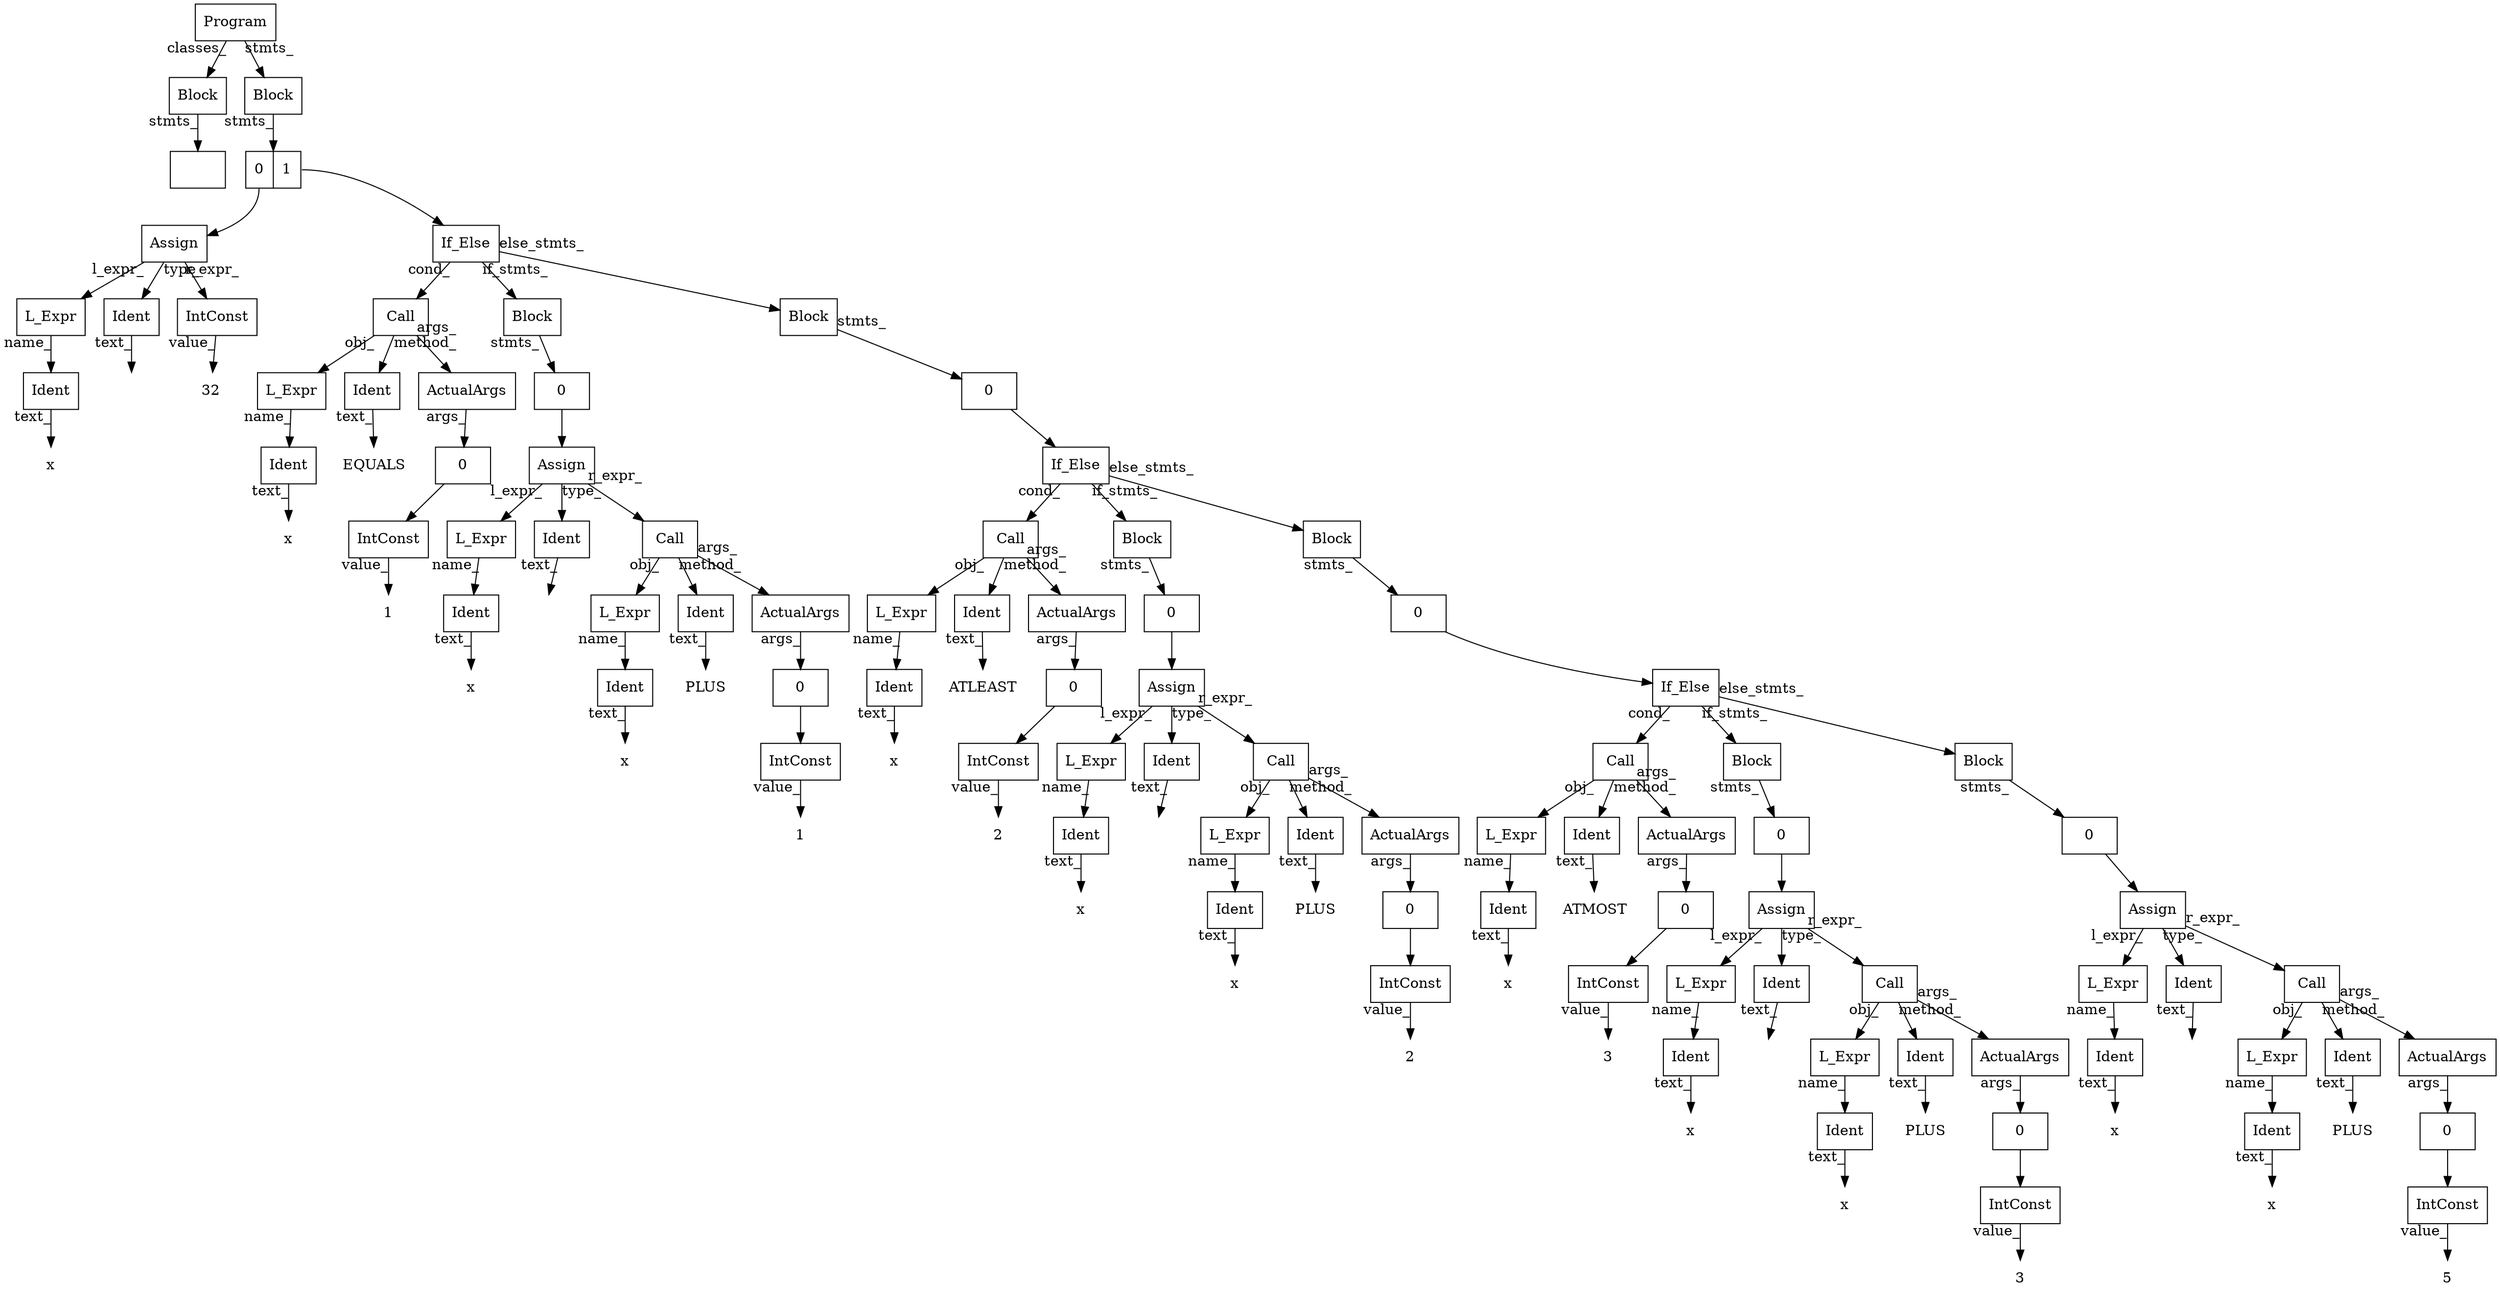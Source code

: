 digraph AST {
root[shape=box,label="Program"];
node_1[shape=box,label="Block"];
node_2[shape=record,label=""];
node_1 -> node_2 [taillabel="stmts_"];
root -> node_1 [taillabel="classes_"];
node_3[shape=box,label="Block"];
node_4[shape=record,label="<e_0>0|<e_1>1"];
node_5[shape=box,label="Assign"];
node_6[shape=box,label="L_Expr"];
node_7[shape=box,label="Ident"];
node_8[shape=plaintext,label="x"];
node_7 -> node_8 [taillabel="text_"];
node_6 -> node_7 [taillabel="name_"];
node_5 -> node_6 [taillabel="l_expr_"];
node_9[shape=box,label="Ident"];
node_10[shape=plaintext,label=""];
node_9 -> node_10 [taillabel="text_"];
node_5 -> node_9 [taillabel="type_"];
node_11[shape=box,label="IntConst"];
node_12[shape=plaintext,label="32"];
node_11 -> node_12 [taillabel="value_"];
node_5 -> node_11 [taillabel="r_expr_"];
node_4:e_0 -> node_5;
node_13[shape=box,label="If_Else"];
node_14[shape=box,label="Call"];
node_15[shape=box,label="L_Expr"];
node_16[shape=box,label="Ident"];
node_17[shape=plaintext,label="x"];
node_16 -> node_17 [taillabel="text_"];
node_15 -> node_16 [taillabel="name_"];
node_14 -> node_15 [taillabel="obj_"];
node_18[shape=box,label="Ident"];
node_19[shape=plaintext,label="EQUALS"];
node_18 -> node_19 [taillabel="text_"];
node_14 -> node_18 [taillabel="method_"];
node_20[shape=box,label="ActualArgs"];
node_21[shape=record,label="<e_0>0"];
node_22[shape=box,label="IntConst"];
node_23[shape=plaintext,label="1"];
node_22 -> node_23 [taillabel="value_"];
node_21:e_0 -> node_22;
node_20 -> node_21 [taillabel="args_"];
node_14 -> node_20 [taillabel="args_"];
node_13 -> node_14 [taillabel="cond_"];
node_24[shape=box,label="Block"];
node_25[shape=record,label="<e_0>0"];
node_26[shape=box,label="Assign"];
node_27[shape=box,label="L_Expr"];
node_28[shape=box,label="Ident"];
node_29[shape=plaintext,label="x"];
node_28 -> node_29 [taillabel="text_"];
node_27 -> node_28 [taillabel="name_"];
node_26 -> node_27 [taillabel="l_expr_"];
node_30[shape=box,label="Ident"];
node_31[shape=plaintext,label=""];
node_30 -> node_31 [taillabel="text_"];
node_26 -> node_30 [taillabel="type_"];
node_32[shape=box,label="Call"];
node_33[shape=box,label="L_Expr"];
node_34[shape=box,label="Ident"];
node_35[shape=plaintext,label="x"];
node_34 -> node_35 [taillabel="text_"];
node_33 -> node_34 [taillabel="name_"];
node_32 -> node_33 [taillabel="obj_"];
node_36[shape=box,label="Ident"];
node_37[shape=plaintext,label="PLUS"];
node_36 -> node_37 [taillabel="text_"];
node_32 -> node_36 [taillabel="method_"];
node_38[shape=box,label="ActualArgs"];
node_39[shape=record,label="<e_0>0"];
node_40[shape=box,label="IntConst"];
node_41[shape=plaintext,label="1"];
node_40 -> node_41 [taillabel="value_"];
node_39:e_0 -> node_40;
node_38 -> node_39 [taillabel="args_"];
node_32 -> node_38 [taillabel="args_"];
node_26 -> node_32 [taillabel="r_expr_"];
node_25:e_0 -> node_26;
node_24 -> node_25 [taillabel="stmts_"];
node_13 -> node_24 [taillabel="if_stmts_"];
node_42[shape=box,label="Block"];
node_43[shape=record,label="<e_0>0"];
node_44[shape=box,label="If_Else"];
node_45[shape=box,label="Call"];
node_46[shape=box,label="L_Expr"];
node_47[shape=box,label="Ident"];
node_48[shape=plaintext,label="x"];
node_47 -> node_48 [taillabel="text_"];
node_46 -> node_47 [taillabel="name_"];
node_45 -> node_46 [taillabel="obj_"];
node_49[shape=box,label="Ident"];
node_50[shape=plaintext,label="ATLEAST"];
node_49 -> node_50 [taillabel="text_"];
node_45 -> node_49 [taillabel="method_"];
node_51[shape=box,label="ActualArgs"];
node_52[shape=record,label="<e_0>0"];
node_53[shape=box,label="IntConst"];
node_54[shape=plaintext,label="2"];
node_53 -> node_54 [taillabel="value_"];
node_52:e_0 -> node_53;
node_51 -> node_52 [taillabel="args_"];
node_45 -> node_51 [taillabel="args_"];
node_44 -> node_45 [taillabel="cond_"];
node_55[shape=box,label="Block"];
node_56[shape=record,label="<e_0>0"];
node_57[shape=box,label="Assign"];
node_58[shape=box,label="L_Expr"];
node_59[shape=box,label="Ident"];
node_60[shape=plaintext,label="x"];
node_59 -> node_60 [taillabel="text_"];
node_58 -> node_59 [taillabel="name_"];
node_57 -> node_58 [taillabel="l_expr_"];
node_61[shape=box,label="Ident"];
node_62[shape=plaintext,label=""];
node_61 -> node_62 [taillabel="text_"];
node_57 -> node_61 [taillabel="type_"];
node_63[shape=box,label="Call"];
node_64[shape=box,label="L_Expr"];
node_65[shape=box,label="Ident"];
node_66[shape=plaintext,label="x"];
node_65 -> node_66 [taillabel="text_"];
node_64 -> node_65 [taillabel="name_"];
node_63 -> node_64 [taillabel="obj_"];
node_67[shape=box,label="Ident"];
node_68[shape=plaintext,label="PLUS"];
node_67 -> node_68 [taillabel="text_"];
node_63 -> node_67 [taillabel="method_"];
node_69[shape=box,label="ActualArgs"];
node_70[shape=record,label="<e_0>0"];
node_71[shape=box,label="IntConst"];
node_72[shape=plaintext,label="2"];
node_71 -> node_72 [taillabel="value_"];
node_70:e_0 -> node_71;
node_69 -> node_70 [taillabel="args_"];
node_63 -> node_69 [taillabel="args_"];
node_57 -> node_63 [taillabel="r_expr_"];
node_56:e_0 -> node_57;
node_55 -> node_56 [taillabel="stmts_"];
node_44 -> node_55 [taillabel="if_stmts_"];
node_73[shape=box,label="Block"];
node_74[shape=record,label="<e_0>0"];
node_75[shape=box,label="If_Else"];
node_76[shape=box,label="Call"];
node_77[shape=box,label="L_Expr"];
node_78[shape=box,label="Ident"];
node_79[shape=plaintext,label="x"];
node_78 -> node_79 [taillabel="text_"];
node_77 -> node_78 [taillabel="name_"];
node_76 -> node_77 [taillabel="obj_"];
node_80[shape=box,label="Ident"];
node_81[shape=plaintext,label="ATMOST"];
node_80 -> node_81 [taillabel="text_"];
node_76 -> node_80 [taillabel="method_"];
node_82[shape=box,label="ActualArgs"];
node_83[shape=record,label="<e_0>0"];
node_84[shape=box,label="IntConst"];
node_85[shape=plaintext,label="3"];
node_84 -> node_85 [taillabel="value_"];
node_83:e_0 -> node_84;
node_82 -> node_83 [taillabel="args_"];
node_76 -> node_82 [taillabel="args_"];
node_75 -> node_76 [taillabel="cond_"];
node_86[shape=box,label="Block"];
node_87[shape=record,label="<e_0>0"];
node_88[shape=box,label="Assign"];
node_89[shape=box,label="L_Expr"];
node_90[shape=box,label="Ident"];
node_91[shape=plaintext,label="x"];
node_90 -> node_91 [taillabel="text_"];
node_89 -> node_90 [taillabel="name_"];
node_88 -> node_89 [taillabel="l_expr_"];
node_92[shape=box,label="Ident"];
node_93[shape=plaintext,label=""];
node_92 -> node_93 [taillabel="text_"];
node_88 -> node_92 [taillabel="type_"];
node_94[shape=box,label="Call"];
node_95[shape=box,label="L_Expr"];
node_96[shape=box,label="Ident"];
node_97[shape=plaintext,label="x"];
node_96 -> node_97 [taillabel="text_"];
node_95 -> node_96 [taillabel="name_"];
node_94 -> node_95 [taillabel="obj_"];
node_98[shape=box,label="Ident"];
node_99[shape=plaintext,label="PLUS"];
node_98 -> node_99 [taillabel="text_"];
node_94 -> node_98 [taillabel="method_"];
node_100[shape=box,label="ActualArgs"];
node_101[shape=record,label="<e_0>0"];
node_102[shape=box,label="IntConst"];
node_103[shape=plaintext,label="3"];
node_102 -> node_103 [taillabel="value_"];
node_101:e_0 -> node_102;
node_100 -> node_101 [taillabel="args_"];
node_94 -> node_100 [taillabel="args_"];
node_88 -> node_94 [taillabel="r_expr_"];
node_87:e_0 -> node_88;
node_86 -> node_87 [taillabel="stmts_"];
node_75 -> node_86 [taillabel="if_stmts_"];
node_104[shape=box,label="Block"];
node_105[shape=record,label="<e_0>0"];
node_106[shape=box,label="Assign"];
node_107[shape=box,label="L_Expr"];
node_108[shape=box,label="Ident"];
node_109[shape=plaintext,label="x"];
node_108 -> node_109 [taillabel="text_"];
node_107 -> node_108 [taillabel="name_"];
node_106 -> node_107 [taillabel="l_expr_"];
node_110[shape=box,label="Ident"];
node_111[shape=plaintext,label=""];
node_110 -> node_111 [taillabel="text_"];
node_106 -> node_110 [taillabel="type_"];
node_112[shape=box,label="Call"];
node_113[shape=box,label="L_Expr"];
node_114[shape=box,label="Ident"];
node_115[shape=plaintext,label="x"];
node_114 -> node_115 [taillabel="text_"];
node_113 -> node_114 [taillabel="name_"];
node_112 -> node_113 [taillabel="obj_"];
node_116[shape=box,label="Ident"];
node_117[shape=plaintext,label="PLUS"];
node_116 -> node_117 [taillabel="text_"];
node_112 -> node_116 [taillabel="method_"];
node_118[shape=box,label="ActualArgs"];
node_119[shape=record,label="<e_0>0"];
node_120[shape=box,label="IntConst"];
node_121[shape=plaintext,label="5"];
node_120 -> node_121 [taillabel="value_"];
node_119:e_0 -> node_120;
node_118 -> node_119 [taillabel="args_"];
node_112 -> node_118 [taillabel="args_"];
node_106 -> node_112 [taillabel="r_expr_"];
node_105:e_0 -> node_106;
node_104 -> node_105 [taillabel="stmts_"];
node_75 -> node_104 [taillabel="else_stmts_"];
node_74:e_0 -> node_75;
node_73 -> node_74 [taillabel="stmts_"];
node_44 -> node_73 [taillabel="else_stmts_"];
node_43:e_0 -> node_44;
node_42 -> node_43 [taillabel="stmts_"];
node_13 -> node_42 [taillabel="else_stmts_"];
node_4:e_1 -> node_13;
node_3 -> node_4 [taillabel="stmts_"];
root -> node_3 [taillabel="stmts_"];
}
